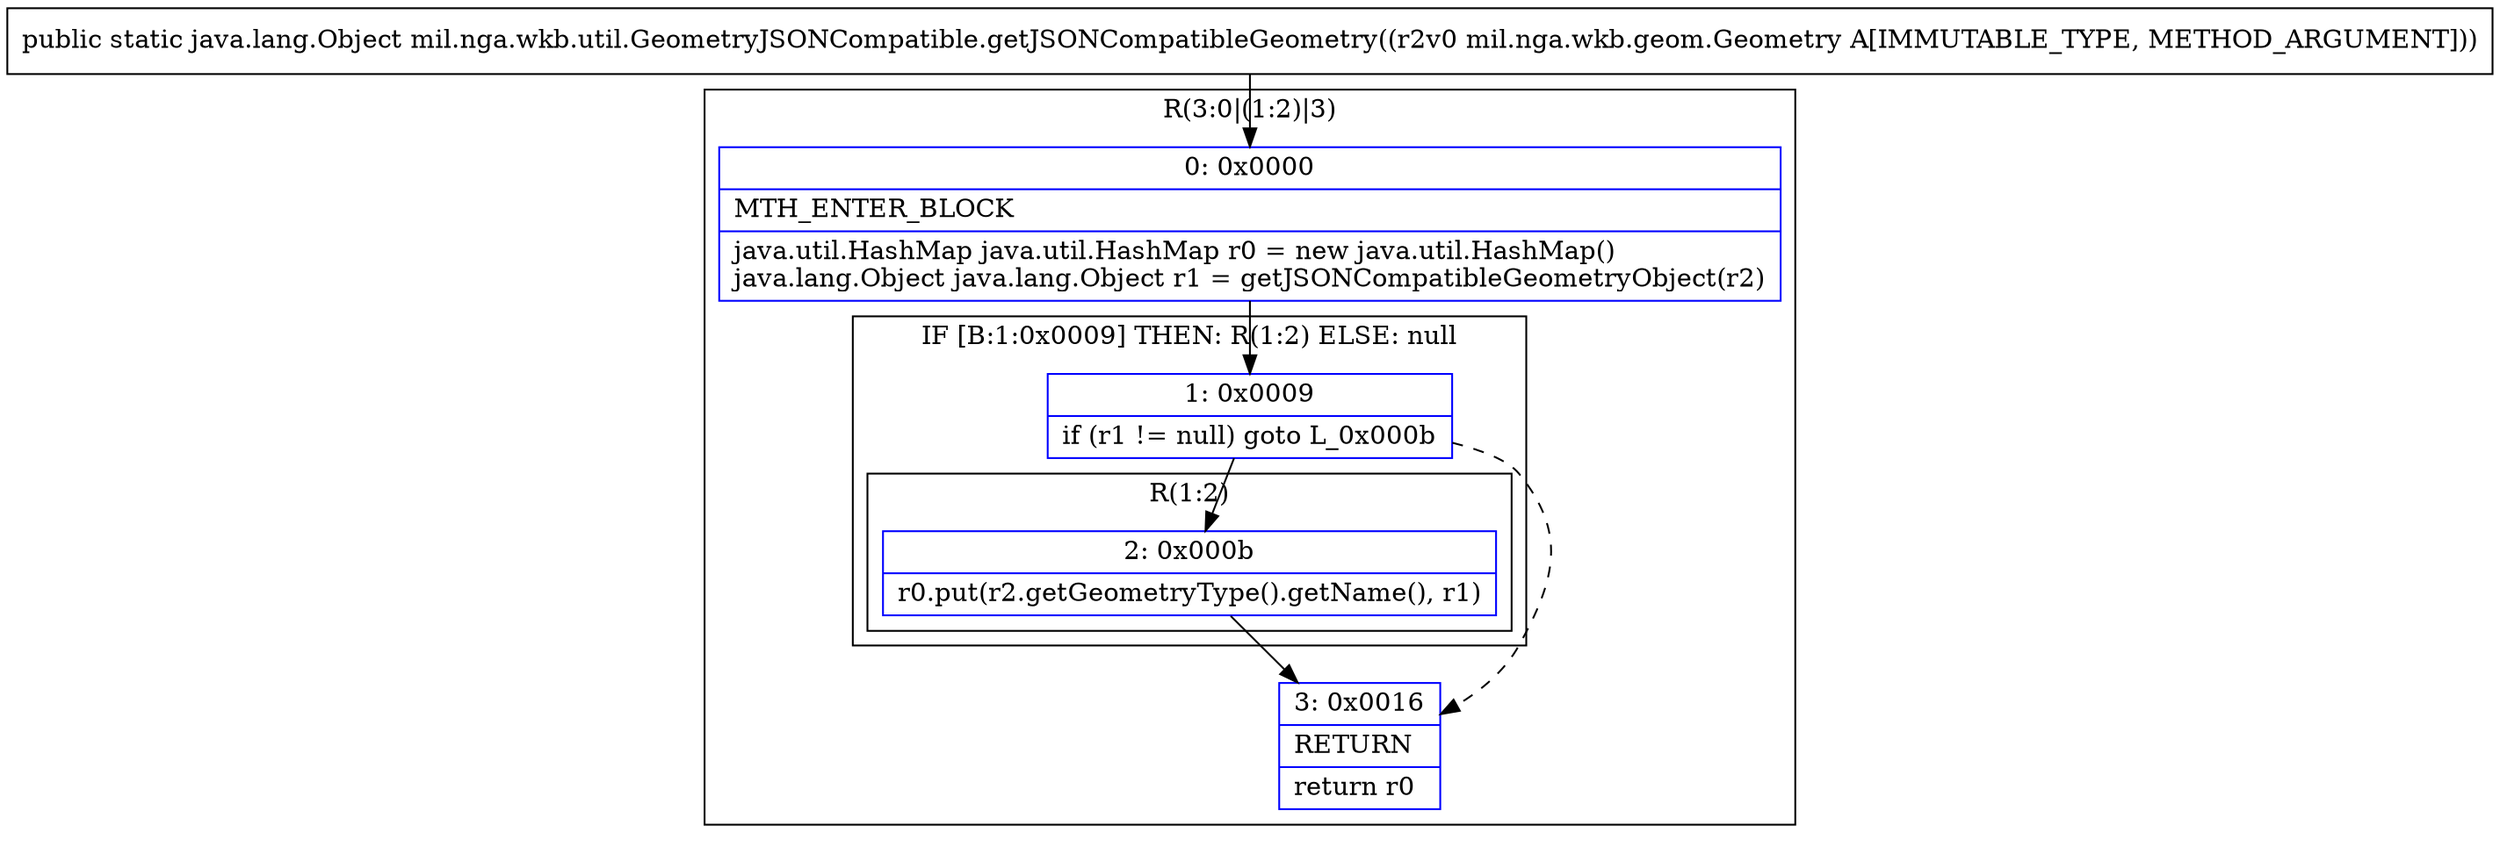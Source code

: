 digraph "CFG formil.nga.wkb.util.GeometryJSONCompatible.getJSONCompatibleGeometry(Lmil\/nga\/wkb\/geom\/Geometry;)Ljava\/lang\/Object;" {
subgraph cluster_Region_486614874 {
label = "R(3:0|(1:2)|3)";
node [shape=record,color=blue];
Node_0 [shape=record,label="{0\:\ 0x0000|MTH_ENTER_BLOCK\l|java.util.HashMap java.util.HashMap r0 = new java.util.HashMap()\ljava.lang.Object java.lang.Object r1 = getJSONCompatibleGeometryObject(r2)\l}"];
subgraph cluster_IfRegion_874504258 {
label = "IF [B:1:0x0009] THEN: R(1:2) ELSE: null";
node [shape=record,color=blue];
Node_1 [shape=record,label="{1\:\ 0x0009|if (r1 != null) goto L_0x000b\l}"];
subgraph cluster_Region_1178216039 {
label = "R(1:2)";
node [shape=record,color=blue];
Node_2 [shape=record,label="{2\:\ 0x000b|r0.put(r2.getGeometryType().getName(), r1)\l}"];
}
}
Node_3 [shape=record,label="{3\:\ 0x0016|RETURN\l|return r0\l}"];
}
MethodNode[shape=record,label="{public static java.lang.Object mil.nga.wkb.util.GeometryJSONCompatible.getJSONCompatibleGeometry((r2v0 mil.nga.wkb.geom.Geometry A[IMMUTABLE_TYPE, METHOD_ARGUMENT])) }"];
MethodNode -> Node_0;
Node_0 -> Node_1;
Node_1 -> Node_2;
Node_1 -> Node_3[style=dashed];
Node_2 -> Node_3;
}

